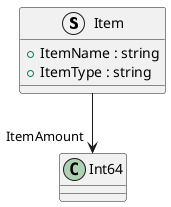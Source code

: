 @startuml
struct Item {
    + ItemName : string
    + ItemType : string
}
Item --> "ItemAmount" Int64
@enduml
